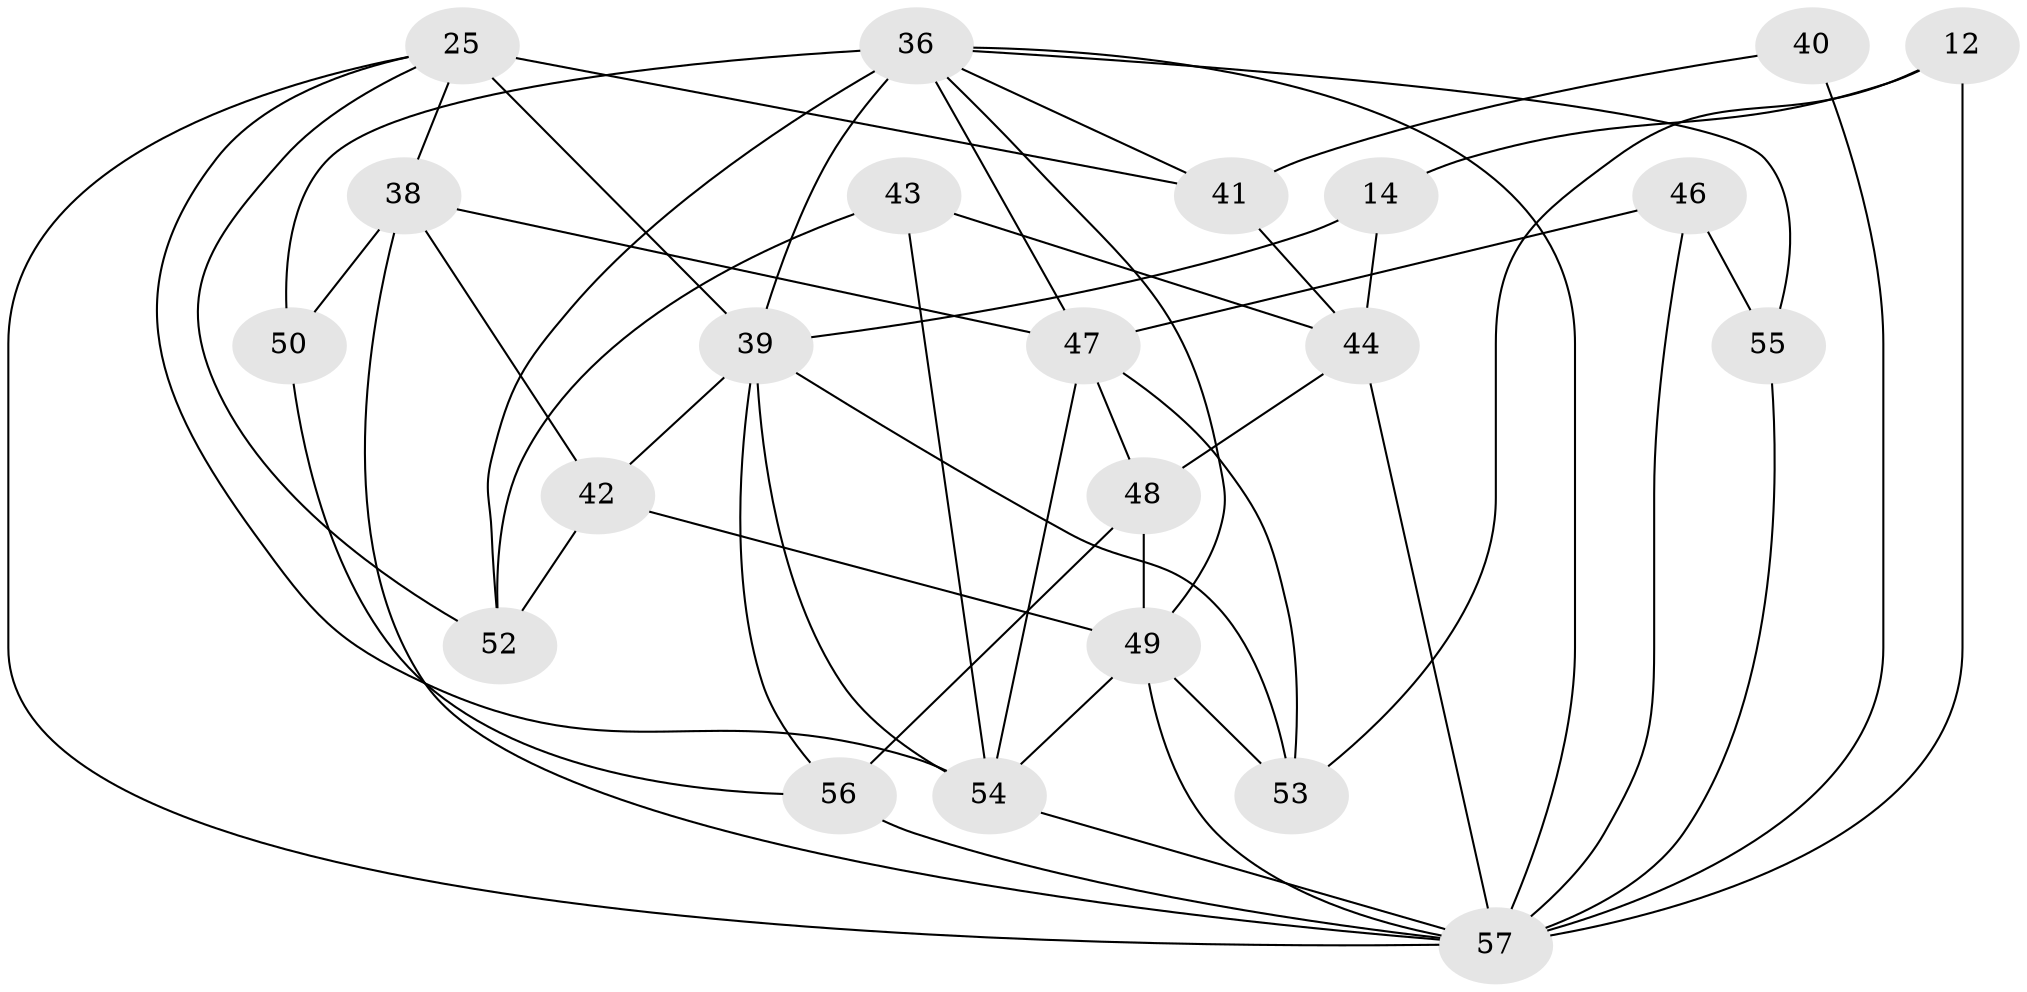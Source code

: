// original degree distribution, {4: 1.0}
// Generated by graph-tools (version 1.1) at 2025/01/03/04/25 22:01:07]
// undirected, 22 vertices, 52 edges
graph export_dot {
graph [start="1"]
  node [color=gray90,style=filled];
  12 [super="+7"];
  14;
  25 [super="+13+19"];
  36 [super="+30+28+29"];
  38 [super="+23"];
  39 [super="+33"];
  40 [super="+6"];
  41 [super="+18+37"];
  42;
  43;
  44 [super="+21+31"];
  46 [super="+11"];
  47 [super="+8"];
  48 [super="+2"];
  49 [super="+32"];
  50 [super="+17"];
  52;
  53;
  54 [super="+34"];
  55;
  56 [super="+1"];
  57 [super="+4+51+10+26+45"];
  12 -- 14 [weight=2];
  12 -- 53;
  12 -- 57 [weight=3];
  14 -- 44;
  14 -- 39;
  25 -- 39 [weight=2];
  25 -- 41 [weight=2];
  25 -- 38;
  25 -- 52;
  25 -- 57;
  25 -- 54;
  36 -- 50 [weight=4];
  36 -- 41 [weight=2];
  36 -- 55;
  36 -- 52;
  36 -- 57;
  36 -- 47;
  36 -- 39;
  36 -- 49;
  38 -- 47 [weight=2];
  38 -- 57;
  38 -- 50;
  38 -- 42;
  39 -- 53;
  39 -- 42;
  39 -- 54;
  39 -- 56;
  40 -- 41 [weight=2];
  40 -- 57 [weight=4];
  41 -- 44 [weight=2];
  42 -- 52;
  42 -- 49;
  43 -- 54;
  43 -- 52;
  43 -- 44 [weight=2];
  44 -- 48 [weight=2];
  44 -- 57 [weight=5];
  46 -- 55 [weight=2];
  46 -- 47;
  46 -- 57 [weight=3];
  47 -- 48 [weight=2];
  47 -- 53;
  47 -- 54;
  48 -- 56;
  48 -- 49;
  49 -- 53;
  49 -- 57;
  49 -- 54;
  50 -- 56;
  54 -- 57;
  55 -- 57;
  56 -- 57 [weight=3];
}
